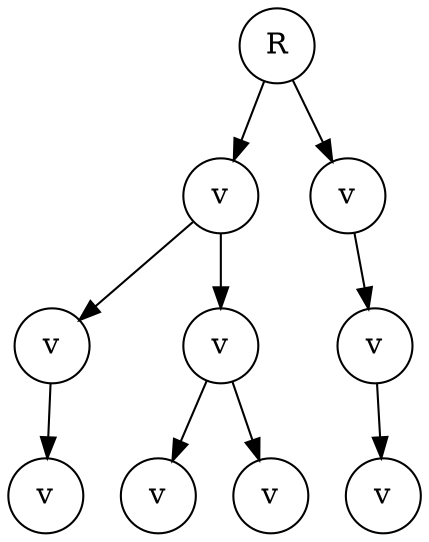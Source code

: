 digraph a {

node [shape=circle]

R

node [shape=circle label="v"]

{rank = same 1 2}
{rank = same 3 4 5}
{rank = same 6 7 8 9}

R -> 1
R -> 2
1 -> 3 -> 9
1 -> 4 -> {6 7}
2 -> 5 -> 8

}
